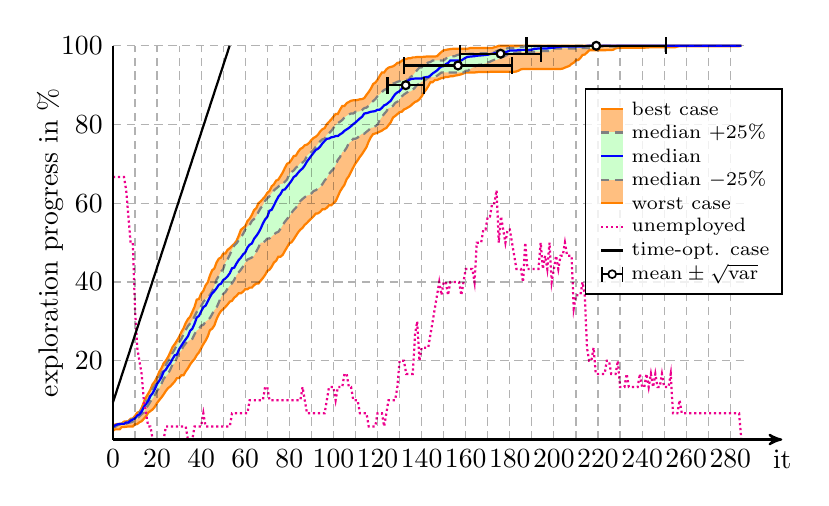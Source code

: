 \begin{tikzpicture}[thick]


% plot data, scaled to 8cm
\begin{scope}[yscale=0.05, xscale=0.028]
\draw[draw=orange, fill=orange!50] (0.00, 2.27) -- (1.00, 2.58) -- (2.00, 2.58) -- (3.00, 2.58) -- (4.00, 3.15) -- (5.00, 3.15) -- (6.00, 3.25) -- (7.00, 3.31) -- (8.00, 3.31) -- (9.00, 3.31) -- (10.00, 3.87) -- (11.00, 3.93) -- (12.00, 4.39) -- (13.00, 4.65) -- (14.00, 5.27) -- (15.00, 5.89) -- (16.00, 6.82) -- (17.00, 7.23) -- (18.00, 7.64) -- (19.00, 8.32) -- (20.00, 9.30) -- (21.00, 10.02) -- (22.00, 10.69) -- (23.00, 11.47) -- (24.00, 12.35) -- (25.00, 13.07) -- (26.00, 13.48) -- (27.00, 14.10) -- (28.00, 14.72) -- (29.00, 15.60) -- (30.00, 15.60) -- (31.00, 16.32) -- (32.00, 16.32) -- (33.00, 17.30) -- (34.00, 18.08) -- (35.00, 19.06) -- (36.00, 19.83) -- (37.00, 20.45) -- (38.00, 21.44) -- (39.00, 22.11) -- (40.00, 23.19) -- (41.00, 24.23) -- (42.00, 25.10) -- (43.00, 26.19) -- (44.00, 27.79) -- (45.00, 28.15) -- (46.00, 28.98) -- (47.00, 30.58) -- (48.00, 31.77) -- (49.00, 32.64) -- (50.00, 33.11) -- (51.00, 33.68) -- (52.00, 34.30) -- (53.00, 35.02) -- (54.00, 35.23) -- (55.00, 36.05) -- (56.00, 36.47) -- (57.00, 37.14) -- (58.00, 37.14) -- (59.00, 37.55) -- (60.00, 38.17) -- (61.00, 38.17) -- (62.00, 38.58) -- (63.00, 38.58) -- (64.00, 39.20) -- (65.00, 39.62) -- (66.00, 39.62) -- (67.00, 40.34) -- (68.00, 41.01) -- (69.00, 41.79) -- (70.00, 42.82) -- (71.00, 43.13) -- (72.00, 43.90) -- (73.00, 44.94) -- (74.00, 45.40) -- (75.00, 46.44) -- (76.00, 46.44) -- (77.00, 46.90) -- (78.00, 47.93) -- (79.00, 48.86) -- (80.00, 49.85) -- (81.00, 50.10) -- (82.00, 50.88) -- (83.00, 51.76) -- (84.00, 52.63) -- (85.00, 53.31) -- (86.00, 53.77) -- (87.00, 54.55) -- (88.00, 55.01) -- (89.00, 55.63) -- (90.00, 56.15) -- (91.00, 56.71) -- (92.00, 57.39) -- (93.00, 57.44) -- (94.00, 57.85) -- (95.00, 58.47) -- (96.00, 58.47) -- (97.00, 58.88) -- (98.00, 59.50) -- (99.00, 59.50) -- (100.00, 60.02) -- (101.00, 60.54) -- (102.00, 61.73) -- (103.00, 63.02) -- (104.00, 63.89) -- (105.00, 64.72) -- (106.00, 66.12) -- (107.00, 66.89) -- (108.00, 68.03) -- (109.00, 69.11) -- (110.00, 70.14) -- (111.00, 70.92) -- (112.00, 71.80) -- (113.00, 72.52) -- (114.00, 73.40) -- (115.00, 74.28) -- (116.00, 75.72) -- (117.00, 76.81) -- (118.00, 77.58) -- (119.00, 77.74) -- (120.00, 77.94) -- (121.00, 78.20) -- (122.00, 78.46) -- (123.00, 78.87) -- (124.00, 79.13) -- (125.00, 79.86) -- (126.00, 80.58) -- (127.00, 81.77) -- (128.00, 82.18) -- (129.00, 82.64) -- (130.00, 83.16) -- (131.00, 83.26) -- (132.00, 83.83) -- (133.00, 84.09) -- (134.00, 84.40) -- (135.00, 84.76) -- (136.00, 85.28) -- (137.00, 85.74) -- (138.00, 85.95) -- (139.00, 86.42) -- (140.00, 87.14) -- (141.00, 88.12) -- (142.00, 88.84) -- (143.00, 89.72) -- (144.00, 90.75) -- (145.00, 90.75) -- (146.00, 91.32) -- (147.00, 91.32) -- (148.00, 91.58) -- (149.00, 91.79) -- (150.00, 91.89) -- (151.00, 92.10) -- (152.00, 92.10) -- (153.00, 92.25) -- (154.00, 92.25) -- (155.00, 92.41) -- (156.00, 92.51) -- (157.00, 92.61) -- (158.00, 92.77) -- (159.00, 92.98) -- (160.00, 93.23) -- (161.00, 93.23) -- (162.00, 93.23) -- (163.00, 93.23) -- (164.00, 93.23) -- (165.00, 93.29) -- (166.00, 93.34) -- (167.00, 93.34) -- (168.00, 93.34) -- (169.00, 93.34) -- (170.00, 93.34) -- (171.00, 93.39) -- (172.00, 93.39) -- (173.00, 93.39) -- (174.00, 93.39) -- (175.00, 93.39) -- (176.00, 93.39) -- (177.00, 93.39) -- (178.00, 93.39) -- (179.00, 93.39) -- (180.00, 93.39) -- (181.00, 93.39) -- (182.00, 93.39) -- (183.00, 93.49) -- (184.00, 93.70) -- (185.00, 94.01) -- (186.00, 94.11) -- (187.00, 94.11) -- (188.00, 94.11) -- (189.00, 94.11) -- (190.00, 94.11) -- (191.00, 94.11) -- (192.00, 94.11) -- (193.00, 94.11) -- (194.00, 94.11) -- (195.00, 94.11) -- (196.00, 94.11) -- (197.00, 94.11) -- (198.00, 94.11) -- (199.00, 94.11) -- (200.00, 94.11) -- (201.00, 94.11) -- (202.00, 94.11) -- (203.00, 94.11) -- (204.00, 94.21) -- (205.00, 94.47) -- (206.00, 94.68) -- (207.00, 94.89) -- (208.00, 95.40) -- (209.00, 95.71) -- (210.00, 96.33) -- (211.00, 96.38) -- (212.00, 96.90) -- (213.00, 97.68) -- (214.00, 97.78) -- (215.00, 98.30) -- (216.00, 98.86) -- (217.00, 98.86) -- (218.00, 98.86) -- (219.00, 98.86) -- (220.00, 98.86) -- (221.00, 98.86) -- (222.00, 98.86) -- (223.00, 98.86) -- (224.00, 98.92) -- (225.00, 98.92) -- (226.00, 98.92) -- (227.00, 99.02) -- (228.00, 99.38) -- (229.00, 99.43) -- (230.00, 99.43) -- (231.00, 99.48) -- (232.00, 99.48) -- (233.00, 99.48) -- (234.00, 99.48) -- (235.00, 99.48) -- (236.00, 99.48) -- (237.00, 99.48) -- (238.00, 99.48) -- (239.00, 99.48) -- (240.00, 99.48) -- (241.00, 99.48) -- (242.00, 99.59) -- (243.00, 99.59) -- (244.00, 99.64) -- (245.00, 99.64) -- (246.00, 99.64) -- (247.00, 99.64) -- (248.00, 99.64) -- (249.00, 99.64) -- (250.00, 99.64) -- (251.00, 99.64) -- (252.00, 99.64) -- (253.00, 99.64) -- (254.00, 99.64) -- (255.00, 99.64) -- (256.00, 99.79) -- (257.00, 99.90) -- (258.00, 99.90) -- (259.00, 99.90) -- (260.00, 99.90) -- (261.00, 99.90) -- (262.00, 99.90) -- (263.00, 99.90) -- (264.00, 99.90) -- (265.00, 99.90) -- (266.00, 99.90) -- (267.00, 99.90) -- (268.00, 99.90) -- (269.00, 99.90) -- (270.00, 99.90) -- (271.00, 99.90) -- (272.00, 99.90) -- (273.00, 99.90) -- (274.00, 99.90) -- (275.00, 99.90) -- (276.00, 99.90) -- (277.00, 99.90) -- (278.00, 99.90) -- (279.00, 99.90) -- (280.00, 99.90) -- (281.00, 99.90) -- (282.00, 99.90) -- (283.00, 99.90) -- (284.00, 99.90) -- (285.00, 100.00) -- (285.00, 100.00) -- (284.00, 100.00) -- (283.00, 100.00) -- (282.00, 100.00) -- (281.00, 100.00) -- (280.00, 100.00) -- (279.00, 100.00) -- (278.00, 100.00) -- (277.00, 100.00) -- (276.00, 100.00) -- (275.00, 100.00) -- (274.00, 100.00) -- (273.00, 100.00) -- (272.00, 100.00) -- (271.00, 100.00) -- (270.00, 100.00) -- (269.00, 100.00) -- (268.00, 100.00) -- (267.00, 100.00) -- (266.00, 100.00) -- (265.00, 100.00) -- (264.00, 100.00) -- (263.00, 100.00) -- (262.00, 100.00) -- (261.00, 100.00) -- (260.00, 100.00) -- (259.00, 100.00) -- (258.00, 100.00) -- (257.00, 100.00) -- (256.00, 100.00) -- (255.00, 100.00) -- (254.00, 100.00) -- (253.00, 100.00) -- (252.00, 100.00) -- (251.00, 100.00) -- (250.00, 100.00) -- (249.00, 100.00) -- (248.00, 100.00) -- (247.00, 100.00) -- (246.00, 100.00) -- (245.00, 100.00) -- (244.00, 100.00) -- (243.00, 100.00) -- (242.00, 100.00) -- (241.00, 100.00) -- (240.00, 100.00) -- (239.00, 100.00) -- (238.00, 100.00) -- (237.00, 100.00) -- (236.00, 100.00) -- (235.00, 100.00) -- (234.00, 100.00) -- (233.00, 100.00) -- (232.00, 100.00) -- (231.00, 100.00) -- (230.00, 100.00) -- (229.00, 100.00) -- (228.00, 100.00) -- (227.00, 100.00) -- (226.00, 100.00) -- (225.00, 100.00) -- (224.00, 100.00) -- (223.00, 100.00) -- (222.00, 100.00) -- (221.00, 100.00) -- (220.00, 100.00) -- (219.00, 100.00) -- (218.00, 100.00) -- (217.00, 100.00) -- (216.00, 100.00) -- (215.00, 100.00) -- (214.00, 100.00) -- (213.00, 100.00) -- (212.00, 100.00) -- (211.00, 100.00) -- (210.00, 100.00) -- (209.00, 100.00) -- (208.00, 100.00) -- (207.00, 100.00) -- (206.00, 100.00) -- (205.00, 100.00) -- (204.00, 100.00) -- (203.00, 100.00) -- (202.00, 100.00) -- (201.00, 100.00) -- (200.00, 100.00) -- (199.00, 100.00) -- (198.00, 100.00) -- (197.00, 100.00) -- (196.00, 100.00) -- (195.00, 100.00) -- (194.00, 100.00) -- (193.00, 100.00) -- (192.00, 100.00) -- (191.00, 100.00) -- (190.00, 100.00) -- (189.00, 100.00) -- (188.00, 100.00) -- (187.00, 100.00) -- (186.00, 100.00) -- (185.00, 100.00) -- (184.00, 100.00) -- (183.00, 100.00) -- (182.00, 100.00) -- (181.00, 100.00) -- (180.00, 100.00) -- (179.00, 100.00) -- (178.00, 100.00) -- (177.00, 100.00) -- (176.00, 100.00) -- (175.00, 100.00) -- (174.00, 99.79) -- (173.00, 99.64) -- (172.00, 99.43) -- (171.00, 99.43) -- (170.00, 99.43) -- (169.00, 99.43) -- (168.00, 99.43) -- (167.00, 99.43) -- (166.00, 99.43) -- (165.00, 99.43) -- (164.00, 99.43) -- (163.00, 99.43) -- (162.00, 99.43) -- (161.00, 99.28) -- (160.00, 99.28) -- (159.00, 99.28) -- (158.00, 99.28) -- (157.00, 99.28) -- (156.00, 99.28) -- (155.00, 99.28) -- (154.00, 99.23) -- (153.00, 99.17) -- (152.00, 99.07) -- (151.00, 98.97) -- (150.00, 98.86) -- (149.00, 98.45) -- (148.00, 97.93) -- (147.00, 97.37) -- (146.00, 97.26) -- (145.00, 97.26) -- (144.00, 97.26) -- (143.00, 97.26) -- (142.00, 97.26) -- (141.00, 97.21) -- (140.00, 97.16) -- (139.00, 97.16) -- (138.00, 97.16) -- (137.00, 97.06) -- (136.00, 97.06) -- (135.00, 96.85) -- (134.00, 96.85) -- (133.00, 96.64) -- (132.00, 96.59) -- (131.00, 96.18) -- (130.00, 95.76) -- (129.00, 95.66) -- (128.00, 95.14) -- (127.00, 94.78) -- (126.00, 94.63) -- (125.00, 94.47) -- (124.00, 94.01) -- (123.00, 93.23) -- (122.00, 93.23) -- (121.00, 92.36) -- (120.00, 91.37) -- (119.00, 90.65) -- (118.00, 90.29) -- (117.00, 89.15) -- (116.00, 88.27) -- (115.00, 87.55) -- (114.00, 86.73) -- (113.00, 86.47) -- (112.00, 86.42) -- (111.00, 86.26) -- (110.00, 86.16) -- (109.00, 86.16) -- (108.00, 86.05) -- (107.00, 85.74) -- (106.00, 85.43) -- (105.00, 84.71) -- (104.00, 84.71) -- (103.00, 83.78) -- (102.00, 82.70) -- (101.00, 82.70) -- (100.00, 81.97) -- (99.00, 81.30) -- (98.00, 80.68) -- (97.00, 80.11) -- (96.00, 79.08) -- (95.00, 78.82) -- (94.00, 78.25) -- (93.00, 77.43) -- (92.00, 76.91) -- (91.00, 76.60) -- (90.00, 76.08) -- (89.00, 75.36) -- (88.00, 74.90) -- (87.00, 74.74) -- (86.00, 74.12) -- (85.00, 73.81) -- (84.00, 73.09) -- (83.00, 72.11) -- (82.00, 72.00) -- (81.00, 71.07) -- (80.00, 70.30) -- (79.00, 70.04) -- (78.00, 69.01) -- (77.00, 67.82) -- (76.00, 66.89) -- (75.00, 66.01) -- (74.00, 65.75) -- (73.00, 64.82) -- (72.00, 64.31) -- (71.00, 63.12) -- (70.00, 62.65) -- (69.00, 61.73) -- (68.00, 61.11) -- (67.00, 60.49) -- (66.00, 60.02) -- (65.00, 58.78) -- (64.00, 58.26) -- (63.00, 57.02) -- (62.00, 56.10) -- (61.00, 55.48) -- (60.00, 54.18) -- (59.00, 53.72) -- (58.00, 53.25) -- (57.00, 51.70) -- (56.00, 50.41) -- (55.00, 49.69) -- (54.00, 49.17) -- (53.00, 48.61) -- (52.00, 48.19) -- (51.00, 47.26) -- (50.00, 47.21) -- (49.00, 46.23) -- (48.00, 45.92) -- (47.00, 44.99) -- (46.00, 43.44) -- (45.00, 42.98) -- (44.00, 41.68) -- (43.00, 39.93) -- (42.00, 39.15) -- (41.00, 37.76) -- (40.00, 37.09) -- (39.00, 35.69) -- (38.00, 35.54) -- (37.00, 33.68) -- (36.00, 32.44) -- (35.00, 31.20) -- (34.00, 30.58) -- (33.00, 29.60) -- (32.00, 28.25) -- (31.00, 27.27) -- (30.00, 26.03) -- (29.00, 25.10) -- (28.00, 24.23) -- (27.00, 23.45) -- (26.00, 22.16) -- (25.00, 20.97) -- (24.00, 20.04) -- (23.00, 19.37) -- (22.00, 18.13) -- (21.00, 17.20) -- (20.00, 15.86) -- (19.00, 14.77) -- (18.00, 14.05) -- (17.00, 12.65) -- (16.00, 11.67) -- (15.00, 10.74) -- (14.00, 9.50) -- (13.00, 8.01) -- (12.00, 7.02) -- (11.00, 6.82) -- (10.00, 5.99) -- (9.00, 5.37) -- (8.00, 5.27) -- (7.00, 4.70) -- (6.00, 4.60) -- (5.00, 4.55) -- (4.00, 4.08) -- (3.00, 3.98) -- (2.00, 3.98) -- (1.00, 3.82) -- (0.00, 3.15);
\draw[gray, densely dashed, fill=green!20] (0.00, 3.15) -- (1.00, 3.15) -- (2.00, 3.62) -- (3.00, 3.77) -- (4.00, 3.98) -- (5.00, 3.98) -- (6.00, 3.98) -- (7.00, 4.24) -- (8.00, 4.34) -- (9.00, 4.55) -- (10.00, 5.01) -- (11.00, 5.27) -- (12.00, 5.89) -- (13.00, 6.46) -- (14.00, 6.87) -- (15.00, 7.95) -- (16.00, 8.73) -- (17.00, 9.66) -- (18.00, 10.43) -- (19.00, 11.31) -- (20.00, 12.40) -- (21.00, 13.07) -- (22.00, 14.15) -- (23.00, 15.44) -- (24.00, 16.12) -- (25.00, 16.74) -- (26.00, 17.77) -- (27.00, 19.06) -- (28.00, 19.37) -- (29.00, 20.82) -- (30.00, 22.00) -- (31.00, 22.57) -- (32.00, 23.71) -- (33.00, 24.43) -- (34.00, 25.00) -- (35.00, 25.31) -- (36.00, 25.57) -- (37.00, 26.76) -- (38.00, 27.69) -- (39.00, 28.10) -- (40.00, 28.93) -- (41.00, 29.13) -- (42.00, 29.96) -- (43.00, 30.37) -- (44.00, 30.89) -- (45.00, 31.87) -- (46.00, 32.90) -- (47.00, 33.52) -- (48.00, 34.81) -- (49.00, 36.21) -- (50.00, 36.98) -- (51.00, 37.45) -- (52.00, 38.38) -- (53.00, 39.10) -- (54.00, 39.67) -- (55.00, 40.55) -- (56.00, 41.79) -- (57.00, 42.46) -- (58.00, 43.13) -- (59.00, 43.96) -- (60.00, 45.04) -- (61.00, 45.71) -- (62.00, 45.97) -- (63.00, 46.23) -- (64.00, 46.75) -- (65.00, 47.73) -- (66.00, 48.81) -- (67.00, 50.00) -- (68.00, 50.00) -- (69.00, 50.41) -- (70.00, 51.03) -- (71.00, 51.08) -- (72.00, 51.60) -- (73.00, 52.07) -- (74.00, 52.53) -- (75.00, 52.74) -- (76.00, 53.56) -- (77.00, 54.49) -- (78.00, 55.32) -- (79.00, 56.04) -- (80.00, 56.66) -- (81.00, 57.59) -- (82.00, 58.32) -- (83.00, 58.88) -- (84.00, 59.76) -- (85.00, 60.59) -- (86.00, 61.11) -- (87.00, 61.57) -- (88.00, 61.98) -- (89.00, 62.09) -- (90.00, 62.50) -- (91.00, 63.12) -- (92.00, 63.33) -- (93.00, 63.74) -- (94.00, 64.15) -- (95.00, 64.88) -- (96.00, 65.75) -- (97.00, 66.48) -- (98.00, 67.46) -- (99.00, 68.13) -- (100.00, 68.70) -- (101.00, 69.78) -- (102.00, 71.02) -- (103.00, 71.75) -- (104.00, 73.04) -- (105.00, 73.30) -- (106.00, 74.12) -- (107.00, 75.31) -- (108.00, 75.72) -- (109.00, 76.39) -- (110.00, 76.39) -- (111.00, 76.70) -- (112.00, 77.27) -- (113.00, 77.69) -- (114.00, 77.69) -- (115.00, 78.15) -- (116.00, 78.62) -- (117.00, 79.18) -- (118.00, 79.24) -- (119.00, 79.60) -- (120.00, 79.96) -- (121.00, 81.15) -- (122.00, 81.97) -- (123.00, 82.70) -- (124.00, 83.32) -- (125.00, 84.25) -- (126.00, 84.30) -- (127.00, 84.76) -- (128.00, 85.49) -- (129.00, 85.80) -- (130.00, 86.42) -- (131.00, 87.14) -- (132.00, 87.65) -- (133.00, 88.02) -- (134.00, 88.38) -- (135.00, 88.43) -- (136.00, 88.84) -- (137.00, 89.41) -- (138.00, 90.08) -- (139.00, 90.44) -- (140.00, 90.91) -- (141.00, 91.06) -- (142.00, 91.43) -- (143.00, 91.94) -- (144.00, 92.05) -- (145.00, 92.05) -- (146.00, 92.05) -- (147.00, 92.41) -- (148.00, 92.82) -- (149.00, 93.23) -- (150.00, 93.23) -- (151.00, 93.23) -- (152.00, 93.23) -- (153.00, 93.23) -- (154.00, 93.23) -- (155.00, 93.23) -- (156.00, 93.23) -- (157.00, 93.23) -- (158.00, 93.23) -- (159.00, 93.23) -- (160.00, 93.65) -- (161.00, 93.65) -- (162.00, 94.11) -- (163.00, 94.47) -- (164.00, 94.73) -- (165.00, 94.94) -- (166.00, 95.20) -- (167.00, 95.20) -- (168.00, 95.40) -- (169.00, 95.51) -- (170.00, 95.76) -- (171.00, 95.97) -- (172.00, 96.23) -- (173.00, 96.44) -- (174.00, 96.44) -- (175.00, 96.69) -- (176.00, 96.95) -- (177.00, 97.21) -- (178.00, 97.47) -- (179.00, 97.73) -- (180.00, 97.99) -- (181.00, 98.09) -- (182.00, 98.14) -- (183.00, 98.24) -- (184.00, 98.35) -- (185.00, 98.45) -- (186.00, 98.45) -- (187.00, 98.45) -- (188.00, 98.45) -- (189.00, 98.45) -- (190.00, 98.50) -- (191.00, 98.50) -- (192.00, 98.50) -- (193.00, 98.50) -- (194.00, 98.61) -- (195.00, 98.66) -- (196.00, 98.66) -- (197.00, 98.66) -- (198.00, 98.66) -- (199.00, 98.97) -- (200.00, 99.28) -- (201.00, 99.33) -- (202.00, 99.33) -- (203.00, 99.33) -- (204.00, 99.33) -- (205.00, 99.33) -- (206.00, 99.33) -- (207.00, 99.33) -- (208.00, 99.33) -- (209.00, 99.33) -- (210.00, 99.33) -- (211.00, 99.38) -- (212.00, 99.43) -- (213.00, 99.43) -- (214.00, 99.43) -- (215.00, 99.43) -- (216.00, 99.43) -- (217.00, 99.43) -- (218.00, 99.64) -- (219.00, 99.79) -- (220.00, 99.79) -- (221.00, 99.79) -- (222.00, 99.79) -- (223.00, 99.79) -- (224.00, 99.79) -- (225.00, 99.79) -- (226.00, 99.79) -- (227.00, 99.79) -- (228.00, 99.79) -- (229.00, 99.79) -- (230.00, 100.00) -- (231.00, 100.00) -- (232.00, 100.00) -- (233.00, 100.00) -- (234.00, 100.00) -- (235.00, 100.00) -- (236.00, 100.00) -- (237.00, 100.00) -- (238.00, 100.00) -- (239.00, 100.00) -- (240.00, 100.00) -- (241.00, 100.00) -- (242.00, 100.00) -- (243.00, 100.00) -- (244.00, 100.00) -- (245.00, 100.00) -- (246.00, 100.00) -- (247.00, 100.00) -- (248.00, 100.00) -- (249.00, 100.00) -- (250.00, 100.00) -- (251.00, 100.00) -- (252.00, 100.00) -- (253.00, 100.00) -- (254.00, 100.00) -- (255.00, 100.00) -- (256.00, 100.00) -- (257.00, 100.00) -- (258.00, 100.00) -- (259.00, 100.00) -- (260.00, 100.00) -- (261.00, 100.00) -- (262.00, 100.00) -- (263.00, 100.00) -- (264.00, 100.00) -- (265.00, 100.00) -- (266.00, 100.00) -- (267.00, 100.00) -- (268.00, 100.00) -- (269.00, 100.00) -- (270.00, 100.00) -- (271.00, 100.00) -- (272.00, 100.00) -- (273.00, 100.00) -- (274.00, 100.00) -- (275.00, 100.00) -- (276.00, 100.00) -- (277.00, 100.00) -- (278.00, 100.00) -- (279.00, 100.00) -- (280.00, 100.00) -- (281.00, 100.00) -- (282.00, 100.00) -- (283.00, 100.00) -- (284.00, 100.00) -- (285.00, 100.00) -- (285.00, 100.00) -- (284.00, 100.00) -- (283.00, 100.00) -- (282.00, 100.00) -- (281.00, 100.00) -- (280.00, 100.00) -- (279.00, 100.00) -- (278.00, 100.00) -- (277.00, 100.00) -- (276.00, 100.00) -- (275.00, 100.00) -- (274.00, 100.00) -- (273.00, 100.00) -- (272.00, 100.00) -- (271.00, 100.00) -- (270.00, 100.00) -- (269.00, 100.00) -- (268.00, 100.00) -- (267.00, 100.00) -- (266.00, 100.00) -- (265.00, 100.00) -- (264.00, 100.00) -- (263.00, 100.00) -- (262.00, 100.00) -- (261.00, 100.00) -- (260.00, 100.00) -- (259.00, 100.00) -- (258.00, 100.00) -- (257.00, 100.00) -- (256.00, 100.00) -- (255.00, 100.00) -- (254.00, 100.00) -- (253.00, 100.00) -- (252.00, 100.00) -- (251.00, 100.00) -- (250.00, 100.00) -- (249.00, 100.00) -- (248.00, 100.00) -- (247.00, 100.00) -- (246.00, 100.00) -- (245.00, 100.00) -- (244.00, 100.00) -- (243.00, 100.00) -- (242.00, 100.00) -- (241.00, 100.00) -- (240.00, 100.00) -- (239.00, 100.00) -- (238.00, 100.00) -- (237.00, 100.00) -- (236.00, 100.00) -- (235.00, 100.00) -- (234.00, 100.00) -- (233.00, 100.00) -- (232.00, 100.00) -- (231.00, 100.00) -- (230.00, 100.00) -- (229.00, 100.00) -- (228.00, 100.00) -- (227.00, 100.00) -- (226.00, 100.00) -- (225.00, 100.00) -- (224.00, 100.00) -- (223.00, 100.00) -- (222.00, 100.00) -- (221.00, 100.00) -- (220.00, 100.00) -- (219.00, 100.00) -- (218.00, 100.00) -- (217.00, 100.00) -- (216.00, 100.00) -- (215.00, 100.00) -- (214.00, 100.00) -- (213.00, 100.00) -- (212.00, 100.00) -- (211.00, 100.00) -- (210.00, 100.00) -- (209.00, 100.00) -- (208.00, 99.95) -- (207.00, 99.95) -- (206.00, 99.95) -- (205.00, 99.95) -- (204.00, 99.95) -- (203.00, 99.95) -- (202.00, 99.95) -- (201.00, 99.95) -- (200.00, 99.95) -- (199.00, 99.95) -- (198.00, 99.95) -- (197.00, 99.95) -- (196.00, 99.95) -- (195.00, 99.95) -- (194.00, 99.95) -- (193.00, 99.95) -- (192.00, 99.95) -- (191.00, 99.95) -- (190.00, 99.95) -- (189.00, 99.95) -- (188.00, 99.95) -- (187.00, 99.95) -- (186.00, 99.74) -- (185.00, 99.74) -- (184.00, 99.59) -- (183.00, 99.48) -- (182.00, 99.43) -- (181.00, 99.43) -- (180.00, 99.43) -- (179.00, 99.43) -- (178.00, 99.07) -- (177.00, 98.81) -- (176.00, 98.81) -- (175.00, 98.71) -- (174.00, 98.71) -- (173.00, 98.35) -- (172.00, 98.09) -- (171.00, 98.09) -- (170.00, 98.09) -- (169.00, 98.09) -- (168.00, 98.09) -- (167.00, 98.09) -- (166.00, 98.09) -- (165.00, 98.09) -- (164.00, 97.99) -- (163.00, 97.99) -- (162.00, 97.99) -- (161.00, 97.93) -- (160.00, 97.93) -- (159.00, 97.93) -- (158.00, 97.83) -- (157.00, 97.78) -- (156.00, 97.62) -- (155.00, 97.37) -- (154.00, 97.37) -- (153.00, 97.37) -- (152.00, 97.11) -- (151.00, 96.75) -- (150.00, 96.28) -- (149.00, 96.28) -- (148.00, 96.28) -- (147.00, 96.28) -- (146.00, 96.28) -- (145.00, 96.28) -- (144.00, 95.87) -- (143.00, 95.76) -- (142.00, 95.35) -- (141.00, 94.99) -- (140.00, 94.52) -- (139.00, 94.47) -- (138.00, 93.85) -- (137.00, 93.18) -- (136.00, 92.46) -- (135.00, 92.10) -- (134.00, 91.37) -- (133.00, 91.37) -- (132.00, 91.27) -- (131.00, 91.12) -- (130.00, 91.01) -- (129.00, 90.86) -- (128.00, 90.60) -- (127.00, 90.39) -- (126.00, 89.98) -- (125.00, 89.51) -- (124.00, 89.05) -- (123.00, 88.79) -- (122.00, 88.27) -- (121.00, 87.65) -- (120.00, 87.19) -- (119.00, 86.47) -- (118.00, 85.95) -- (117.00, 85.49) -- (116.00, 84.76) -- (115.00, 84.30) -- (114.00, 84.19) -- (113.00, 83.68) -- (112.00, 83.37) -- (111.00, 83.26) -- (110.00, 83.26) -- (109.00, 82.80) -- (108.00, 82.80) -- (107.00, 82.59) -- (106.00, 82.18) -- (105.00, 81.82) -- (104.00, 81.15) -- (103.00, 80.73) -- (102.00, 80.37) -- (101.00, 79.86) -- (100.00, 79.13) -- (99.00, 78.36) -- (98.00, 77.79) -- (97.00, 77.38) -- (96.00, 76.39) -- (95.00, 76.24) -- (94.00, 75.77) -- (93.00, 75.05) -- (92.00, 74.38) -- (91.00, 73.55) -- (90.00, 73.04) -- (89.00, 72.57) -- (88.00, 72.06) -- (87.00, 70.92) -- (86.00, 70.35) -- (85.00, 70.25) -- (84.00, 69.47) -- (83.00, 69.06) -- (82.00, 68.34) -- (81.00, 67.98) -- (80.00, 67.56) -- (79.00, 66.06) -- (78.00, 65.50) -- (77.00, 64.93) -- (76.00, 64.88) -- (75.00, 64.20) -- (74.00, 63.74) -- (73.00, 63.27) -- (72.00, 62.55) -- (71.00, 61.78) -- (70.00, 61.26) -- (69.00, 60.64) -- (68.00, 59.50) -- (67.00, 58.78) -- (66.00, 57.80) -- (65.00, 56.71) -- (64.00, 55.99) -- (63.00, 55.53) -- (62.00, 54.49) -- (61.00, 54.08) -- (60.00, 53.36) -- (59.00, 52.17) -- (58.00, 51.45) -- (57.00, 50.62) -- (56.00, 49.79) -- (55.00, 49.28) -- (54.00, 48.24) -- (53.00, 46.90) -- (52.00, 45.82) -- (51.00, 44.99) -- (50.00, 43.29) -- (49.00, 42.67) -- (48.00, 41.53) -- (47.00, 40.65) -- (46.00, 38.95) -- (45.00, 37.65) -- (44.00, 36.78) -- (43.00, 36.05) -- (42.00, 35.59) -- (41.00, 34.97) -- (40.00, 33.88) -- (39.00, 33.11) -- (38.00, 32.39) -- (37.00, 31.30) -- (36.00, 30.22) -- (35.00, 29.49) -- (34.00, 28.82) -- (33.00, 27.84) -- (32.00, 26.76) -- (31.00, 25.52) -- (30.00, 24.74) -- (29.00, 23.97) -- (28.00, 22.93) -- (27.00, 21.95) -- (26.00, 20.56) -- (25.00, 19.94) -- (24.00, 19.01) -- (23.00, 17.77) -- (22.00, 16.89) -- (21.00, 15.81) -- (20.00, 14.36) -- (19.00, 13.74) -- (18.00, 12.91) -- (17.00, 11.52) -- (16.00, 10.02) -- (15.00, 9.81) -- (14.00, 8.32) -- (13.00, 7.39) -- (12.00, 6.97) -- (11.00, 6.15) -- (10.00, 5.37) -- (9.00, 5.27) -- (8.00, 4.96) -- (7.00, 4.65) -- (6.00, 4.49) -- (5.00, 4.34) -- (4.00, 3.98) -- (3.00, 3.98) -- (2.00, 3.82) -- (1.00, 3.62) -- (0.00, 3.15);
\draw[blue] (0.00, 3.15) -- (1.00, 3.62) -- (2.00, 3.82) -- (3.00, 3.98) -- (4.00, 3.98) -- (5.00, 3.98) -- (6.00, 4.34) -- (7.00, 4.34) -- (8.00, 4.80) -- (9.00, 5.06) -- (10.00, 5.37) -- (11.00, 6.10) -- (12.00, 6.40) -- (13.00, 7.08) -- (14.00, 8.26) -- (15.00, 9.04) -- (16.00, 9.81) -- (17.00, 11.05) -- (18.00, 11.78) -- (19.00, 12.81) -- (20.00, 14.10) -- (21.00, 14.93) -- (22.00, 15.81) -- (23.00, 17.25) -- (24.00, 17.77) -- (25.00, 18.70) -- (26.00, 19.42) -- (27.00, 20.45) -- (28.00, 21.38) -- (29.00, 21.59) -- (30.00, 22.93) -- (31.00, 23.81) -- (32.00, 24.69) -- (33.00, 25.46) -- (34.00, 26.24) -- (35.00, 27.63) -- (36.00, 28.15) -- (37.00, 29.39) -- (38.00, 30.99) -- (39.00, 31.40) -- (40.00, 32.54) -- (41.00, 33.63) -- (42.00, 33.99) -- (43.00, 35.07) -- (44.00, 36.21) -- (45.00, 37.14) -- (46.00, 37.71) -- (47.00, 38.43) -- (48.00, 39.31) -- (49.00, 39.57) -- (50.00, 40.50) -- (51.00, 40.91) -- (52.00, 41.48) -- (53.00, 42.25) -- (54.00, 43.49) -- (55.00, 43.65) -- (56.00, 44.68) -- (57.00, 45.56) -- (58.00, 46.18) -- (59.00, 47.00) -- (60.00, 47.52) -- (61.00, 48.76) -- (62.00, 49.48) -- (63.00, 49.79) -- (64.00, 50.98) -- (65.00, 51.70) -- (66.00, 52.53) -- (67.00, 53.56) -- (68.00, 54.86) -- (69.00, 55.89) -- (70.00, 56.56) -- (71.00, 58.11) -- (72.00, 58.37) -- (73.00, 59.45) -- (74.00, 60.59) -- (75.00, 61.67) -- (76.00, 62.35) -- (77.00, 63.38) -- (78.00, 63.53) -- (79.00, 64.26) -- (80.00, 64.98) -- (81.00, 65.75) -- (82.00, 66.68) -- (83.00, 67.05) -- (84.00, 67.77) -- (85.00, 68.39) -- (86.00, 68.85) -- (87.00, 69.63) -- (88.00, 70.61) -- (89.00, 71.33) -- (90.00, 72.11) -- (91.00, 72.83) -- (92.00, 73.55) -- (93.00, 73.86) -- (94.00, 74.43) -- (95.00, 75.21) -- (96.00, 75.83) -- (97.00, 76.39) -- (98.00, 76.45) -- (99.00, 76.76) -- (100.00, 76.86) -- (101.00, 77.07) -- (102.00, 77.07) -- (103.00, 77.53) -- (104.00, 77.84) -- (105.00, 78.41) -- (106.00, 78.77) -- (107.00, 79.13) -- (108.00, 79.60) -- (109.00, 80.11) -- (110.00, 80.53) -- (111.00, 81.04) -- (112.00, 81.56) -- (113.00, 81.97) -- (114.00, 82.80) -- (115.00, 82.90) -- (116.00, 83.06) -- (117.00, 83.26) -- (118.00, 83.32) -- (119.00, 83.42) -- (120.00, 83.78) -- (121.00, 83.78) -- (122.00, 84.25) -- (123.00, 84.87) -- (124.00, 85.12) -- (125.00, 85.59) -- (126.00, 86.05) -- (127.00, 86.93) -- (128.00, 87.71) -- (129.00, 88.17) -- (130.00, 88.48) -- (131.00, 89.10) -- (132.00, 89.98) -- (133.00, 90.55) -- (134.00, 91.22) -- (135.00, 91.53) -- (136.00, 91.63) -- (137.00, 91.68) -- (138.00, 91.68) -- (139.00, 91.68) -- (140.00, 91.68) -- (141.00, 91.94) -- (142.00, 92.05) -- (143.00, 92.10) -- (144.00, 92.46) -- (145.00, 92.98) -- (146.00, 93.34) -- (147.00, 93.75) -- (148.00, 94.32) -- (149.00, 94.73) -- (150.00, 94.83) -- (151.00, 95.35) -- (152.00, 95.66) -- (153.00, 96.28) -- (154.00, 96.28) -- (155.00, 96.28) -- (156.00, 96.28) -- (157.00, 96.28) -- (158.00, 96.28) -- (159.00, 96.64) -- (160.00, 97.00) -- (161.00, 97.21) -- (162.00, 97.26) -- (163.00, 97.31) -- (164.00, 97.37) -- (165.00, 97.47) -- (166.00, 97.52) -- (167.00, 97.57) -- (168.00, 97.62) -- (169.00, 97.68) -- (170.00, 97.73) -- (171.00, 97.88) -- (172.00, 97.99) -- (173.00, 98.09) -- (174.00, 98.09) -- (175.00, 98.09) -- (176.00, 98.24) -- (177.00, 98.35) -- (178.00, 98.45) -- (179.00, 98.55) -- (180.00, 98.81) -- (181.00, 98.81) -- (182.00, 98.81) -- (183.00, 98.81) -- (184.00, 98.97) -- (185.00, 98.97) -- (186.00, 98.97) -- (187.00, 98.97) -- (188.00, 98.97) -- (189.00, 98.97) -- (190.00, 99.02) -- (191.00, 99.23) -- (192.00, 99.23) -- (193.00, 99.33) -- (194.00, 99.33) -- (195.00, 99.33) -- (196.00, 99.33) -- (197.00, 99.33) -- (198.00, 99.43) -- (199.00, 99.48) -- (200.00, 99.48) -- (201.00, 99.69) -- (202.00, 99.69) -- (203.00, 99.79) -- (204.00, 99.79) -- (205.00, 99.79) -- (206.00, 99.79) -- (207.00, 99.79) -- (208.00, 99.79) -- (209.00, 99.79) -- (210.00, 99.79) -- (211.00, 99.79) -- (212.00, 99.79) -- (213.00, 99.90) -- (214.00, 99.90) -- (215.00, 100.00) -- (216.00, 100.00) -- (217.00, 100.00) -- (218.00, 100.00) -- (219.00, 100.00) -- (220.00, 100.00) -- (221.00, 100.00) -- (222.00, 100.00) -- (223.00, 100.00) -- (224.00, 100.00) -- (225.00, 100.00) -- (226.00, 100.00) -- (227.00, 100.00) -- (228.00, 100.00) -- (229.00, 100.00) -- (230.00, 100.00) -- (231.00, 100.00) -- (232.00, 100.00) -- (233.00, 100.00) -- (234.00, 100.00) -- (235.00, 100.00) -- (236.00, 100.00) -- (237.00, 100.00) -- (238.00, 100.00) -- (239.00, 100.00) -- (240.00, 100.00) -- (241.00, 100.00) -- (242.00, 100.00) -- (243.00, 100.00) -- (244.00, 100.00) -- (245.00, 100.00) -- (246.00, 100.00) -- (247.00, 100.00) -- (248.00, 100.00) -- (249.00, 100.00) -- (250.00, 100.00) -- (251.00, 100.00) -- (252.00, 100.00) -- (253.00, 100.00) -- (254.00, 100.00) -- (255.00, 100.00) -- (256.00, 100.00) -- (257.00, 100.00) -- (258.00, 100.00) -- (259.00, 100.00) -- (260.00, 100.00) -- (261.00, 100.00) -- (262.00, 100.00) -- (263.00, 100.00) -- (264.00, 100.00) -- (265.00, 100.00) -- (266.00, 100.00) -- (267.00, 100.00) -- (268.00, 100.00) -- (269.00, 100.00) -- (270.00, 100.00) -- (271.00, 100.00) -- (272.00, 100.00) -- (273.00, 100.00) -- (274.00, 100.00) -- (275.00, 100.00) -- (276.00, 100.00) -- (277.00, 100.00) -- (278.00, 100.00) -- (279.00, 100.00) -- (280.00, 100.00) -- (281.00, 100.00) -- (282.00, 100.00) -- (283.00, 100.00) -- (284.00, 100.00) -- (285.00, 100.00);
\draw[densely dotted, magenta] (0.00, 66.67) -- (1.00, 66.67) -- (2.00, 66.67) -- (3.00, 66.67) -- (4.00, 66.67) -- (5.00, 66.67) -- (6.00, 63.33) -- (7.00, 56.67) -- (8.00, 50.00) -- (9.00, 50.00) -- (10.00, 33.33) -- (11.00, 23.33) -- (12.00, 20.00) -- (13.00, 16.67) -- (14.00, 10.00) -- (15.00, 6.67) -- (16.00, 3.33) -- (17.00, 3.33) -- (18.00, 0.00) -- (19.00, 0.00) -- (20.00, 0.00) -- (21.00, 0.00) -- (22.00, 0.00) -- (23.00, 0.00) -- (24.00, 3.33) -- (25.00, 3.33) -- (26.00, 3.33) -- (27.00, 3.33) -- (28.00, 3.33) -- (29.00, 3.33) -- (30.00, 3.33) -- (31.00, 3.33) -- (32.00, 3.33) -- (33.00, 3.33) -- (34.00, 0.00) -- (35.00, 0.00) -- (36.00, 0.00) -- (37.00, 3.33) -- (38.00, 3.33) -- (39.00, 3.33) -- (40.00, 3.33) -- (41.00, 6.67) -- (42.00, 3.33) -- (43.00, 3.33) -- (44.00, 3.33) -- (45.00, 3.33) -- (46.00, 3.33) -- (47.00, 3.33) -- (48.00, 3.33) -- (49.00, 3.33) -- (50.00, 3.33) -- (51.00, 3.33) -- (52.00, 3.33) -- (53.00, 3.33) -- (54.00, 6.67) -- (55.00, 6.67) -- (56.00, 6.67) -- (57.00, 6.67) -- (58.00, 6.67) -- (59.00, 6.67) -- (60.00, 6.67) -- (61.00, 6.67) -- (62.00, 10.00) -- (63.00, 10.00) -- (64.00, 10.00) -- (65.00, 10.00) -- (66.00, 10.00) -- (67.00, 10.00) -- (68.00, 10.00) -- (69.00, 13.33) -- (70.00, 13.33) -- (71.00, 10.00) -- (72.00, 10.00) -- (73.00, 10.00) -- (74.00, 10.00) -- (75.00, 10.00) -- (76.00, 10.00) -- (77.00, 10.00) -- (78.00, 10.00) -- (79.00, 10.00) -- (80.00, 10.00) -- (81.00, 10.00) -- (82.00, 10.00) -- (83.00, 10.00) -- (84.00, 10.00) -- (85.00, 10.00) -- (86.00, 13.33) -- (87.00, 10.00) -- (88.00, 6.67) -- (89.00, 6.67) -- (90.00, 6.67) -- (91.00, 6.67) -- (92.00, 6.67) -- (93.00, 6.67) -- (94.00, 6.67) -- (95.00, 6.67) -- (96.00, 6.67) -- (97.00, 10.00) -- (98.00, 13.33) -- (99.00, 13.33) -- (100.00, 13.33) -- (101.00, 10.00) -- (102.00, 13.33) -- (103.00, 13.33) -- (104.00, 13.33) -- (105.00, 16.67) -- (106.00, 16.67) -- (107.00, 13.33) -- (108.00, 13.33) -- (109.00, 10.00) -- (110.00, 10.00) -- (111.00, 10.00) -- (112.00, 6.67) -- (113.00, 6.67) -- (114.00, 6.67) -- (115.00, 6.67) -- (116.00, 3.33) -- (117.00, 3.33) -- (118.00, 3.33) -- (119.00, 3.33) -- (120.00, 6.67) -- (121.00, 6.67) -- (122.00, 6.67) -- (123.00, 3.33) -- (124.00, 6.67) -- (125.00, 10.00) -- (126.00, 10.00) -- (127.00, 10.00) -- (128.00, 10.00) -- (129.00, 13.33) -- (130.00, 20.00) -- (131.00, 20.00) -- (132.00, 20.00) -- (133.00, 16.67) -- (134.00, 16.67) -- (135.00, 16.67) -- (136.00, 16.67) -- (137.00, 26.67) -- (138.00, 30.00) -- (139.00, 20.00) -- (140.00, 23.33) -- (141.00, 23.33) -- (142.00, 23.33) -- (143.00, 23.33) -- (144.00, 26.67) -- (145.00, 30.00) -- (146.00, 33.33) -- (147.00, 36.67) -- (148.00, 40.00) -- (149.00, 36.67) -- (150.00, 40.00) -- (151.00, 40.00) -- (152.00, 36.67) -- (153.00, 40.00) -- (154.00, 40.00) -- (155.00, 40.00) -- (156.00, 40.00) -- (157.00, 40.00) -- (158.00, 36.67) -- (159.00, 40.00) -- (160.00, 43.33) -- (161.00, 43.33) -- (162.00, 43.33) -- (163.00, 43.33) -- (164.00, 40.00) -- (165.00, 50.00) -- (166.00, 50.00) -- (167.00, 50.00) -- (168.00, 53.33) -- (169.00, 53.33) -- (170.00, 56.67) -- (171.00, 56.67) -- (172.00, 60.00) -- (173.00, 60.00) -- (174.00, 63.33) -- (175.00, 50.00) -- (176.00, 56.67) -- (177.00, 53.33) -- (178.00, 50.00) -- (179.00, 53.33) -- (180.00, 53.33) -- (181.00, 50.00) -- (182.00, 46.67) -- (183.00, 43.33) -- (184.00, 43.33) -- (185.00, 43.33) -- (186.00, 40.00) -- (187.00, 50.00) -- (188.00, 43.33) -- (189.00, 43.33) -- (190.00, 43.33) -- (191.00, 43.33) -- (192.00, 43.33) -- (193.00, 43.33) -- (194.00, 50.00) -- (195.00, 43.33) -- (196.00, 46.67) -- (197.00, 43.33) -- (198.00, 50.00) -- (199.00, 40.00) -- (200.00, 43.33) -- (201.00, 46.67) -- (202.00, 43.33) -- (203.00, 46.67) -- (204.00, 46.67) -- (205.00, 50.00) -- (206.00, 46.67) -- (207.00, 46.67) -- (208.00, 46.67) -- (209.00, 33.33) -- (210.00, 36.67) -- (211.00, 36.67) -- (212.00, 36.67) -- (213.00, 40.00) -- (214.00, 36.67) -- (215.00, 23.33) -- (216.00, 20.00) -- (217.00, 20.00) -- (218.00, 23.33) -- (219.00, 16.67) -- (220.00, 16.67) -- (221.00, 16.67) -- (222.00, 16.67) -- (223.00, 16.67) -- (224.00, 20.00) -- (225.00, 20.00) -- (226.00, 16.67) -- (227.00, 16.67) -- (228.00, 16.67) -- (229.00, 20.00) -- (230.00, 13.33) -- (231.00, 13.33) -- (232.00, 13.33) -- (233.00, 16.67) -- (234.00, 13.33) -- (235.00, 13.33) -- (236.00, 13.33) -- (237.00, 13.33) -- (238.00, 13.33) -- (239.00, 16.67) -- (240.00, 13.33) -- (241.00, 13.33) -- (242.00, 16.67) -- (243.00, 13.33) -- (244.00, 16.67) -- (245.00, 13.33) -- (246.00, 16.67) -- (247.00, 13.33) -- (248.00, 13.33) -- (249.00, 16.67) -- (250.00, 13.33) -- (251.00, 13.33) -- (252.00, 13.33) -- (253.00, 16.67) -- (254.00, 6.67) -- (255.00, 6.67) -- (256.00, 6.67) -- (257.00, 10.00) -- (258.00, 6.67) -- (259.00, 6.67) -- (260.00, 6.67) -- (261.00, 6.67) -- (262.00, 6.67) -- (263.00, 6.67) -- (264.00, 6.67) -- (265.00, 6.67) -- (266.00, 6.67) -- (267.00, 6.67) -- (268.00, 6.67) -- (269.00, 6.67) -- (270.00, 6.67) -- (271.00, 6.67) -- (272.00, 6.67) -- (273.00, 6.67) -- (274.00, 6.67) -- (275.00, 6.67) -- (276.00, 6.67) -- (277.00, 6.67) -- (278.00, 6.67) -- (279.00, 6.67) -- (280.00, 6.67) -- (281.00, 6.67) -- (282.00, 6.67) -- (283.00, 6.67) -- (284.00, 6.67) -- (285.00, 0.00);
\draw[black] (0.00, 9.45) -- (52.91, 100.00);
\draw[densely dashed, thin, black, ystep=20, xstep=10, opacity=0.3] (0, 0) grid (286, 100);
% axis lables
\node[below] at (0, 0) {0};
\node[below] at (20, 0) {20};
\node[below] at (40, 0) {40};
\node[below] at (60, 0) {60};
\node[below] at (80, 0) {80};
\node[below] at (100, 0) {100};
\node[below] at (120, 0) {120};
\node[below] at (140, 0) {140};
\node[below] at (160, 0) {160};
\node[below] at (180, 0) {180};
\node[below] at (200, 0) {200};
\node[below] at (220, 0) {220};
\node[below] at (240, 0) {240};
\node[below] at (260, 0) {260};
\node[below] at (280, 0) {280};
\draw[|-|] (124.034, 90) -- (141.566, 90);
\node[draw, circle, fill=white, inner sep=0mm, minimum size=1mm] at (132.8, 90) {};
% 90: 132.8  +-  8.766
\draw[|-|] (131.337, 95) -- (181.663, 95);
\node[draw, circle, fill=white, inner sep=0mm, minimum size=1mm] at (156.5, 95) {};
% 95: 156.5  +-  25.163
\draw[|-|] (156.992, 98) -- (194.608, 98);
\node[draw, circle, fill=white, inner sep=0mm, minimum size=1mm] at (175.8, 98) {};
% 98: 175.8  +-  18.808
\draw[|-|] (187.031, 100) -- (251.369, 100);
\node[draw, circle, fill=white, inner sep=0mm, minimum size=1mm] at (219.2, 100) {};
% 100: 219.2  +-  32.169
\end{scope}


% axes lables
\begin{scope}[yscale=0.05]
\draw (0.00, 0.00) -- (0.00, 100.00);
\node[left] at (0, 20) {20};
\node[left] at (0, 40) {40};
\node[left] at (0, 60) {60};
\node[left] at (0, 80) {80};
\node[left] at (0, 100) {100};
\node[rotate=90] at (-0.8, 50) {exploration progress in \%};
\draw[->, >=stealth'] (0.00, 0.00) -- (8.50, 0.00);
\node[below] at (8.5, 0) {it};
\end{scope}


% legend
\begin{scope}[xshift=6cm, yshift=2.5cm]
\draw[semithick, fill=white, fill opacity=0.8] (0, -0.65) rectangle +(2.5, 2.6);
\scriptsize
\draw[semithick,|-|] (0.2, -.4) -- +(0.28, 0) node[right, black] {$\text{mean} \pm \sqrt{\text{var}}$};
\node[semithick,draw, circle, fill=white, inner sep=0mm, minimum size=1mm] at (0.34, -0.4) {};
\draw (0.2, -.1) -- +(0.28, 0) node[right, black] {time-opt. case};
\draw[magenta, densely dotted] (0.2, 0.2) -- +(0.28, 0) node[right, black] {unemployed};
\fill[orange!50] (0.2, 0.5) rectangle +(0.28, 1.2);
\fill[green!20] (0.2, 0.8) rectangle +(0.28, 0.6);
\draw[orange] (0.2, 1.7) -- +(0.28, 0) node[right, black] {best case};
\draw[gray, densely dashed] (0.2, 1.4) -- +(0.28, 0) node[right, black] {median $+25\%$};
\draw[blue] (0.2, 1.1) -- +(0.28, 0) node[right, black] {median};
\draw[gray, densely dashed] (0.2, 0.8) -- +(0.28, 0) node[right, black] {median $-25\%$};
\draw[orange] (0.2, 0.5) -- +(0.28, 0) node[right, black] {worst case};
\end{scope}
\end{tikzpicture}

